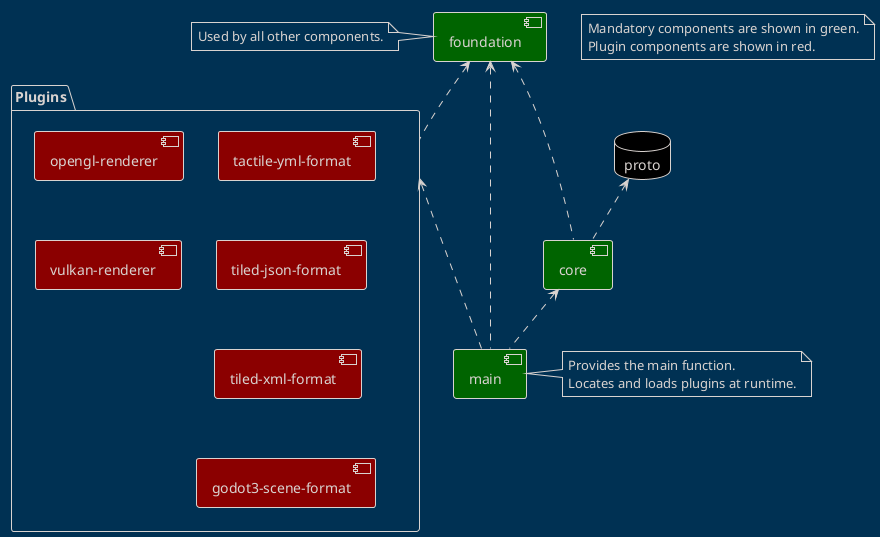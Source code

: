 @startuml

!theme blueprint

[foundation] #darkgreen
[core]       #darkgreen
[main]       #darkgreen

package "Plugins" {
  [tactile-yml-format]  #darkred
  [tiled-json-format]   #darkred
  [tiled-xml-format]    #darkred
  [godot3-scene-format] #darkred

  [opengl-renderer] #darkred
  [vulkan-renderer] #darkred
}

database "proto" #black

"tactile-yml-format" -[hidden]- "tiled-json-format"
"tiled-json-format"  -[hidden]- "tiled-xml-format"
"tiled-xml-format"   -[hidden]- "godot3-scene-format"
"opengl-renderer"    -[hidden]- "vulkan-renderer"

"foundation" <.. "core"
"foundation" <.. "main"
"foundation" <.. "Plugins"

"proto" <.. "core"

"core"    <..  "main"
"Plugins" <... "main"

note left of "foundation": Used by all other components.
note right of "main": Provides the main function.\nLocates and loads plugins at runtime.

note "Mandatory components are shown in green.\nPlugin components are shown in red." as N1

@enduml